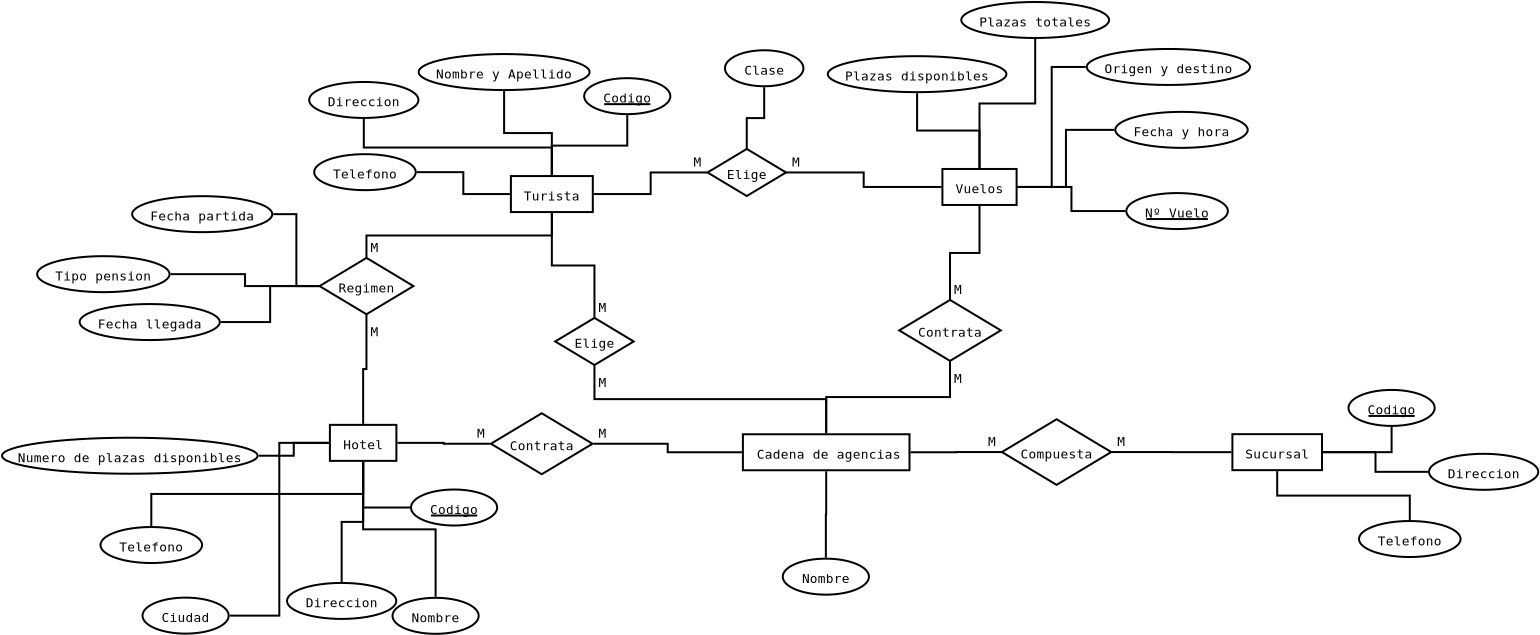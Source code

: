 <?xml version="1.0" encoding="UTF-8"?>
<dia:diagram xmlns:dia="http://www.lysator.liu.se/~alla/dia/">
  <dia:layer name="Fondo" visible="true" active="true">
    <dia:object type="ER - Entity" version="0" id="O0">
      <dia:attribute name="obj_pos">
        <dia:point val="7.75,26.15"/>
      </dia:attribute>
      <dia:attribute name="obj_bb">
        <dia:rectangle val="7.7,26.1;16.13,28"/>
      </dia:attribute>
      <dia:attribute name="elem_corner">
        <dia:point val="7.75,26.15"/>
      </dia:attribute>
      <dia:attribute name="elem_width">
        <dia:real val="8.33"/>
      </dia:attribute>
      <dia:attribute name="elem_height">
        <dia:real val="1.8"/>
      </dia:attribute>
      <dia:attribute name="border_width">
        <dia:real val="0.1"/>
      </dia:attribute>
      <dia:attribute name="border_color">
        <dia:color val="#000000"/>
      </dia:attribute>
      <dia:attribute name="inner_color">
        <dia:color val="#ffffff"/>
      </dia:attribute>
      <dia:attribute name="name">
        <dia:string>#Cadena de agencias#</dia:string>
      </dia:attribute>
      <dia:attribute name="weak">
        <dia:boolean val="false"/>
      </dia:attribute>
      <dia:attribute name="associative">
        <dia:boolean val="false"/>
      </dia:attribute>
      <dia:attribute name="font">
        <dia:font family="monospace" style="0" name="Courier"/>
      </dia:attribute>
      <dia:attribute name="font_height">
        <dia:real val="0.8"/>
      </dia:attribute>
    </dia:object>
    <dia:object type="ER - Entity" version="0" id="O1">
      <dia:attribute name="obj_pos">
        <dia:point val="-3.85,13.24"/>
      </dia:attribute>
      <dia:attribute name="obj_bb">
        <dia:rectangle val="-3.9,13.19;0.295,15.09"/>
      </dia:attribute>
      <dia:attribute name="elem_corner">
        <dia:point val="-3.85,13.24"/>
      </dia:attribute>
      <dia:attribute name="elem_width">
        <dia:real val="4.095"/>
      </dia:attribute>
      <dia:attribute name="elem_height">
        <dia:real val="1.8"/>
      </dia:attribute>
      <dia:attribute name="border_width">
        <dia:real val="0.1"/>
      </dia:attribute>
      <dia:attribute name="border_color">
        <dia:color val="#000000"/>
      </dia:attribute>
      <dia:attribute name="inner_color">
        <dia:color val="#ffffff"/>
      </dia:attribute>
      <dia:attribute name="name">
        <dia:string>#Turista#</dia:string>
      </dia:attribute>
      <dia:attribute name="weak">
        <dia:boolean val="false"/>
      </dia:attribute>
      <dia:attribute name="associative">
        <dia:boolean val="false"/>
      </dia:attribute>
      <dia:attribute name="font">
        <dia:font family="monospace" style="0" name="Courier"/>
      </dia:attribute>
      <dia:attribute name="font_height">
        <dia:real val="0.8"/>
      </dia:attribute>
    </dia:object>
    <dia:object type="ER - Entity" version="0" id="O2">
      <dia:attribute name="obj_pos">
        <dia:point val="17.725,12.885"/>
      </dia:attribute>
      <dia:attribute name="obj_bb">
        <dia:rectangle val="17.675,12.835;21.485,14.735"/>
      </dia:attribute>
      <dia:attribute name="elem_corner">
        <dia:point val="17.725,12.885"/>
      </dia:attribute>
      <dia:attribute name="elem_width">
        <dia:real val="3.71"/>
      </dia:attribute>
      <dia:attribute name="elem_height">
        <dia:real val="1.8"/>
      </dia:attribute>
      <dia:attribute name="border_width">
        <dia:real val="0.1"/>
      </dia:attribute>
      <dia:attribute name="border_color">
        <dia:color val="#000000"/>
      </dia:attribute>
      <dia:attribute name="inner_color">
        <dia:color val="#ffffff"/>
      </dia:attribute>
      <dia:attribute name="name">
        <dia:string>#Vuelos#</dia:string>
      </dia:attribute>
      <dia:attribute name="weak">
        <dia:boolean val="false"/>
      </dia:attribute>
      <dia:attribute name="associative">
        <dia:boolean val="false"/>
      </dia:attribute>
      <dia:attribute name="font">
        <dia:font family="monospace" style="0" name="Courier"/>
      </dia:attribute>
      <dia:attribute name="font_height">
        <dia:real val="0.8"/>
      </dia:attribute>
    </dia:object>
    <dia:object type="ER - Entity" version="0" id="O3">
      <dia:attribute name="obj_pos">
        <dia:point val="-12.9,25.68"/>
      </dia:attribute>
      <dia:attribute name="obj_bb">
        <dia:rectangle val="-12.95,25.63;-9.525,27.53"/>
      </dia:attribute>
      <dia:attribute name="elem_corner">
        <dia:point val="-12.9,25.68"/>
      </dia:attribute>
      <dia:attribute name="elem_width">
        <dia:real val="3.325"/>
      </dia:attribute>
      <dia:attribute name="elem_height">
        <dia:real val="1.8"/>
      </dia:attribute>
      <dia:attribute name="border_width">
        <dia:real val="0.1"/>
      </dia:attribute>
      <dia:attribute name="border_color">
        <dia:color val="#000000"/>
      </dia:attribute>
      <dia:attribute name="inner_color">
        <dia:color val="#ffffff"/>
      </dia:attribute>
      <dia:attribute name="name">
        <dia:string>#Hotel#</dia:string>
      </dia:attribute>
      <dia:attribute name="weak">
        <dia:boolean val="false"/>
      </dia:attribute>
      <dia:attribute name="associative">
        <dia:boolean val="false"/>
      </dia:attribute>
      <dia:attribute name="font">
        <dia:font family="monospace" style="0" name="Courier"/>
      </dia:attribute>
      <dia:attribute name="font_height">
        <dia:real val="0.8"/>
      </dia:attribute>
    </dia:object>
    <dia:object type="ER - Entity" version="0" id="O4">
      <dia:attribute name="obj_pos">
        <dia:point val="32.225,26.145"/>
      </dia:attribute>
      <dia:attribute name="obj_bb">
        <dia:rectangle val="32.175,26.095;36.755,27.995"/>
      </dia:attribute>
      <dia:attribute name="elem_corner">
        <dia:point val="32.225,26.145"/>
      </dia:attribute>
      <dia:attribute name="elem_width">
        <dia:real val="4.48"/>
      </dia:attribute>
      <dia:attribute name="elem_height">
        <dia:real val="1.8"/>
      </dia:attribute>
      <dia:attribute name="border_width">
        <dia:real val="0.1"/>
      </dia:attribute>
      <dia:attribute name="border_color">
        <dia:color val="#000000"/>
      </dia:attribute>
      <dia:attribute name="inner_color">
        <dia:color val="#ffffff"/>
      </dia:attribute>
      <dia:attribute name="name">
        <dia:string>#Sucursal#</dia:string>
      </dia:attribute>
      <dia:attribute name="weak">
        <dia:boolean val="false"/>
      </dia:attribute>
      <dia:attribute name="associative">
        <dia:boolean val="false"/>
      </dia:attribute>
      <dia:attribute name="font">
        <dia:font family="monospace" style="0" name="Courier"/>
      </dia:attribute>
      <dia:attribute name="font_height">
        <dia:real val="0.8"/>
      </dia:attribute>
    </dia:object>
    <dia:object type="ER - Relationship" version="0" id="O5">
      <dia:attribute name="obj_pos">
        <dia:point val="20.7,25.4"/>
      </dia:attribute>
      <dia:attribute name="obj_bb">
        <dia:rectangle val="19.965,25.35;27.285,28.729"/>
      </dia:attribute>
      <dia:attribute name="elem_corner">
        <dia:point val="20.7,25.4"/>
      </dia:attribute>
      <dia:attribute name="elem_width">
        <dia:real val="5.465"/>
      </dia:attribute>
      <dia:attribute name="elem_height">
        <dia:real val="3.279"/>
      </dia:attribute>
      <dia:attribute name="border_width">
        <dia:real val="0.1"/>
      </dia:attribute>
      <dia:attribute name="border_color">
        <dia:color val="#000000"/>
      </dia:attribute>
      <dia:attribute name="inner_color">
        <dia:color val="#ffffff"/>
      </dia:attribute>
      <dia:attribute name="name">
        <dia:string>#Compuesta#</dia:string>
      </dia:attribute>
      <dia:attribute name="left_card">
        <dia:string>#M#</dia:string>
      </dia:attribute>
      <dia:attribute name="right_card">
        <dia:string>#M #</dia:string>
      </dia:attribute>
      <dia:attribute name="identifying">
        <dia:boolean val="false"/>
      </dia:attribute>
      <dia:attribute name="rotated">
        <dia:boolean val="false"/>
      </dia:attribute>
      <dia:attribute name="font">
        <dia:font family="monospace" style="0" name="Courier"/>
      </dia:attribute>
      <dia:attribute name="font_height">
        <dia:real val="0.8"/>
      </dia:attribute>
    </dia:object>
    <dia:object type="ER - Participation" version="1" id="O6">
      <dia:attribute name="obj_pos">
        <dia:point val="32.175,27.045"/>
      </dia:attribute>
      <dia:attribute name="obj_bb">
        <dia:rectangle val="26.115,26.989;32.225,27.095"/>
      </dia:attribute>
      <dia:attribute name="orth_points">
        <dia:point val="32.175,27.045"/>
        <dia:point val="29.17,27.045"/>
        <dia:point val="29.17,27.04"/>
        <dia:point val="26.165,27.04"/>
      </dia:attribute>
      <dia:attribute name="orth_orient">
        <dia:enum val="0"/>
        <dia:enum val="1"/>
        <dia:enum val="0"/>
      </dia:attribute>
      <dia:attribute name="autorouting">
        <dia:boolean val="true"/>
      </dia:attribute>
      <dia:attribute name="total">
        <dia:boolean val="false"/>
      </dia:attribute>
      <dia:connections>
        <dia:connection handle="0" to="O4" connection="8"/>
        <dia:connection handle="1" to="O5" connection="4"/>
      </dia:connections>
    </dia:object>
    <dia:object type="ER - Participation" version="1" id="O7">
      <dia:attribute name="obj_pos">
        <dia:point val="16.13,27.05"/>
      </dia:attribute>
      <dia:attribute name="obj_bb">
        <dia:rectangle val="16.08,26.989;20.75,27.1"/>
      </dia:attribute>
      <dia:attribute name="orth_points">
        <dia:point val="16.13,27.05"/>
        <dia:point val="18.415,27.05"/>
        <dia:point val="18.415,27.04"/>
        <dia:point val="20.7,27.04"/>
      </dia:attribute>
      <dia:attribute name="orth_orient">
        <dia:enum val="0"/>
        <dia:enum val="1"/>
        <dia:enum val="0"/>
      </dia:attribute>
      <dia:attribute name="autorouting">
        <dia:boolean val="true"/>
      </dia:attribute>
      <dia:attribute name="total">
        <dia:boolean val="false"/>
      </dia:attribute>
      <dia:connections>
        <dia:connection handle="0" to="O0" connection="8"/>
        <dia:connection handle="1" to="O5" connection="0"/>
      </dia:connections>
    </dia:object>
    <dia:object type="ER - Relationship" version="0" id="O8">
      <dia:attribute name="obj_pos">
        <dia:point val="-4.85,25.1"/>
      </dia:attribute>
      <dia:attribute name="obj_bb">
        <dia:rectangle val="-5.585,25.05;1.35,28.198"/>
      </dia:attribute>
      <dia:attribute name="elem_corner">
        <dia:point val="-4.85,25.1"/>
      </dia:attribute>
      <dia:attribute name="elem_width">
        <dia:real val="5.08"/>
      </dia:attribute>
      <dia:attribute name="elem_height">
        <dia:real val="3.048"/>
      </dia:attribute>
      <dia:attribute name="border_width">
        <dia:real val="0.1"/>
      </dia:attribute>
      <dia:attribute name="border_color">
        <dia:color val="#000000"/>
      </dia:attribute>
      <dia:attribute name="inner_color">
        <dia:color val="#ffffff"/>
      </dia:attribute>
      <dia:attribute name="name">
        <dia:string>#Contrata#</dia:string>
      </dia:attribute>
      <dia:attribute name="left_card">
        <dia:string>#M#</dia:string>
      </dia:attribute>
      <dia:attribute name="right_card">
        <dia:string>#M #</dia:string>
      </dia:attribute>
      <dia:attribute name="identifying">
        <dia:boolean val="false"/>
      </dia:attribute>
      <dia:attribute name="rotated">
        <dia:boolean val="false"/>
      </dia:attribute>
      <dia:attribute name="font">
        <dia:font family="monospace" style="0" name="Courier"/>
      </dia:attribute>
      <dia:attribute name="font_height">
        <dia:real val="0.8"/>
      </dia:attribute>
    </dia:object>
    <dia:object type="ER - Participation" version="1" id="O9">
      <dia:attribute name="obj_pos">
        <dia:point val="-9.525,26.58"/>
      </dia:attribute>
      <dia:attribute name="obj_bb">
        <dia:rectangle val="-9.575,26.53;-4.847,26.674"/>
      </dia:attribute>
      <dia:attribute name="orth_points">
        <dia:point val="-9.525,26.58"/>
        <dia:point val="-7.211,26.58"/>
        <dia:point val="-7.211,26.624"/>
        <dia:point val="-4.897,26.624"/>
      </dia:attribute>
      <dia:attribute name="orth_orient">
        <dia:enum val="0"/>
        <dia:enum val="1"/>
        <dia:enum val="0"/>
      </dia:attribute>
      <dia:attribute name="autorouting">
        <dia:boolean val="true"/>
      </dia:attribute>
      <dia:attribute name="total">
        <dia:boolean val="false"/>
      </dia:attribute>
      <dia:connections>
        <dia:connection handle="0" to="O3" connection="8"/>
        <dia:connection handle="1" to="O8" connection="8"/>
      </dia:connections>
    </dia:object>
    <dia:object type="ER - Participation" version="1" id="O10">
      <dia:attribute name="obj_pos">
        <dia:point val="7.7,27.05"/>
      </dia:attribute>
      <dia:attribute name="obj_bb">
        <dia:rectangle val="0.23,26.574;7.75,27.1"/>
      </dia:attribute>
      <dia:attribute name="orth_points">
        <dia:point val="7.7,27.05"/>
        <dia:point val="3.99,27.05"/>
        <dia:point val="3.99,26.624"/>
        <dia:point val="0.28,26.624"/>
      </dia:attribute>
      <dia:attribute name="orth_orient">
        <dia:enum val="0"/>
        <dia:enum val="1"/>
        <dia:enum val="0"/>
      </dia:attribute>
      <dia:attribute name="autorouting">
        <dia:boolean val="true"/>
      </dia:attribute>
      <dia:attribute name="total">
        <dia:boolean val="false"/>
      </dia:attribute>
      <dia:connections>
        <dia:connection handle="0" to="O0" connection="8"/>
        <dia:connection handle="1" to="O8" connection="8"/>
      </dia:connections>
    </dia:object>
    <dia:object type="ER - Relationship" version="0" id="O11">
      <dia:attribute name="obj_pos">
        <dia:point val="15.565,19.433"/>
      </dia:attribute>
      <dia:attribute name="obj_bb">
        <dia:rectangle val="15.515,18.282;20.695,23.631"/>
      </dia:attribute>
      <dia:attribute name="elem_corner">
        <dia:point val="15.565,19.433"/>
      </dia:attribute>
      <dia:attribute name="elem_width">
        <dia:real val="5.08"/>
      </dia:attribute>
      <dia:attribute name="elem_height">
        <dia:real val="3.048"/>
      </dia:attribute>
      <dia:attribute name="border_width">
        <dia:real val="0.1"/>
      </dia:attribute>
      <dia:attribute name="border_color">
        <dia:color val="#000000"/>
      </dia:attribute>
      <dia:attribute name="inner_color">
        <dia:color val="#ffffff"/>
      </dia:attribute>
      <dia:attribute name="name">
        <dia:string>#Contrata#</dia:string>
      </dia:attribute>
      <dia:attribute name="left_card">
        <dia:string>#M#</dia:string>
      </dia:attribute>
      <dia:attribute name="right_card">
        <dia:string>#M #</dia:string>
      </dia:attribute>
      <dia:attribute name="identifying">
        <dia:boolean val="false"/>
      </dia:attribute>
      <dia:attribute name="rotated">
        <dia:boolean val="true"/>
      </dia:attribute>
      <dia:attribute name="font">
        <dia:font family="monospace" style="0" name="Courier"/>
      </dia:attribute>
      <dia:attribute name="font_height">
        <dia:real val="0.8"/>
      </dia:attribute>
    </dia:object>
    <dia:object type="ER - Participation" version="1" id="O12">
      <dia:attribute name="obj_pos">
        <dia:point val="18.105,22.48"/>
      </dia:attribute>
      <dia:attribute name="obj_bb">
        <dia:rectangle val="16.08,22.43;18.155,27.1"/>
      </dia:attribute>
      <dia:attribute name="orth_points">
        <dia:point val="18.105,22.48"/>
        <dia:point val="17.118,22.48"/>
        <dia:point val="17.118,27.05"/>
        <dia:point val="16.13,27.05"/>
      </dia:attribute>
      <dia:attribute name="orth_orient">
        <dia:enum val="0"/>
        <dia:enum val="1"/>
        <dia:enum val="0"/>
      </dia:attribute>
      <dia:attribute name="autorouting">
        <dia:boolean val="true"/>
      </dia:attribute>
      <dia:attribute name="total">
        <dia:boolean val="false"/>
      </dia:attribute>
      <dia:connections>
        <dia:connection handle="0" to="O11" connection="6"/>
        <dia:connection handle="1" to="O0" connection="8"/>
      </dia:connections>
    </dia:object>
    <dia:object type="ER - Participation" version="1" id="O13">
      <dia:attribute name="obj_pos">
        <dia:point val="19.58,14.736"/>
      </dia:attribute>
      <dia:attribute name="obj_bb">
        <dia:rectangle val="18.055,14.685;19.63,19.483"/>
      </dia:attribute>
      <dia:attribute name="orth_points">
        <dia:point val="19.58,14.736"/>
        <dia:point val="19.58,17.084"/>
        <dia:point val="18.105,17.084"/>
        <dia:point val="18.105,19.433"/>
      </dia:attribute>
      <dia:attribute name="orth_orient">
        <dia:enum val="1"/>
        <dia:enum val="0"/>
        <dia:enum val="1"/>
      </dia:attribute>
      <dia:attribute name="autorouting">
        <dia:boolean val="true"/>
      </dia:attribute>
      <dia:attribute name="total">
        <dia:boolean val="false"/>
      </dia:attribute>
      <dia:connections>
        <dia:connection handle="0" to="O2" connection="8"/>
        <dia:connection handle="1" to="O11" connection="2"/>
      </dia:connections>
    </dia:object>
    <dia:object type="ER - Participation" version="1" id="O14">
      <dia:attribute name="obj_pos">
        <dia:point val="-1.802,15.091"/>
      </dia:attribute>
      <dia:attribute name="obj_bb">
        <dia:rectangle val="-1.853,15.04;0.378,20.383"/>
      </dia:attribute>
      <dia:attribute name="orth_points">
        <dia:point val="-1.802,15.091"/>
        <dia:point val="-1.802,17.712"/>
        <dia:point val="0.328,17.712"/>
        <dia:point val="0.328,20.332"/>
      </dia:attribute>
      <dia:attribute name="orth_orient">
        <dia:enum val="1"/>
        <dia:enum val="0"/>
        <dia:enum val="1"/>
      </dia:attribute>
      <dia:attribute name="autorouting">
        <dia:boolean val="true"/>
      </dia:attribute>
      <dia:attribute name="total">
        <dia:boolean val="false"/>
      </dia:attribute>
      <dia:connections>
        <dia:connection handle="0" to="O1" connection="8"/>
        <dia:connection handle="1" to="O18" connection="2"/>
      </dia:connections>
    </dia:object>
    <dia:object type="ER - Relationship" version="0" id="O15">
      <dia:attribute name="obj_pos">
        <dia:point val="5.98,11.883"/>
      </dia:attribute>
      <dia:attribute name="obj_bb">
        <dia:rectangle val="5.245,11.832;11.025,14.287"/>
      </dia:attribute>
      <dia:attribute name="elem_corner">
        <dia:point val="5.98,11.883"/>
      </dia:attribute>
      <dia:attribute name="elem_width">
        <dia:real val="3.925"/>
      </dia:attribute>
      <dia:attribute name="elem_height">
        <dia:real val="2.355"/>
      </dia:attribute>
      <dia:attribute name="border_width">
        <dia:real val="0.1"/>
      </dia:attribute>
      <dia:attribute name="border_color">
        <dia:color val="#000000"/>
      </dia:attribute>
      <dia:attribute name="inner_color">
        <dia:color val="#ffffff"/>
      </dia:attribute>
      <dia:attribute name="name">
        <dia:string>#Elige#</dia:string>
      </dia:attribute>
      <dia:attribute name="left_card">
        <dia:string>#M#</dia:string>
      </dia:attribute>
      <dia:attribute name="right_card">
        <dia:string>#M #</dia:string>
      </dia:attribute>
      <dia:attribute name="identifying">
        <dia:boolean val="false"/>
      </dia:attribute>
      <dia:attribute name="rotated">
        <dia:boolean val="false"/>
      </dia:attribute>
      <dia:attribute name="font">
        <dia:font family="monospace" style="0" name="Courier"/>
      </dia:attribute>
      <dia:attribute name="font_height">
        <dia:real val="0.8"/>
      </dia:attribute>
    </dia:object>
    <dia:object type="ER - Participation" version="1" id="O16">
      <dia:attribute name="obj_pos">
        <dia:point val="17.674,13.785"/>
      </dia:attribute>
      <dia:attribute name="obj_bb">
        <dia:rectangle val="9.855,13.01;17.724,13.835"/>
      </dia:attribute>
      <dia:attribute name="orth_points">
        <dia:point val="17.674,13.785"/>
        <dia:point val="13.79,13.785"/>
        <dia:point val="13.79,13.06"/>
        <dia:point val="9.905,13.06"/>
      </dia:attribute>
      <dia:attribute name="orth_orient">
        <dia:enum val="0"/>
        <dia:enum val="1"/>
        <dia:enum val="0"/>
      </dia:attribute>
      <dia:attribute name="autorouting">
        <dia:boolean val="true"/>
      </dia:attribute>
      <dia:attribute name="total">
        <dia:boolean val="false"/>
      </dia:attribute>
      <dia:connections>
        <dia:connection handle="0" to="O2" connection="8"/>
        <dia:connection handle="1" to="O15" connection="4"/>
      </dia:connections>
    </dia:object>
    <dia:object type="ER - Participation" version="1" id="O17">
      <dia:attribute name="obj_pos">
        <dia:point val="0.295,14.14"/>
      </dia:attribute>
      <dia:attribute name="obj_bb">
        <dia:rectangle val="0.245,13.01;6.03,14.19"/>
      </dia:attribute>
      <dia:attribute name="orth_points">
        <dia:point val="0.295,14.14"/>
        <dia:point val="3.138,14.14"/>
        <dia:point val="3.138,13.06"/>
        <dia:point val="5.98,13.06"/>
      </dia:attribute>
      <dia:attribute name="orth_orient">
        <dia:enum val="0"/>
        <dia:enum val="1"/>
        <dia:enum val="0"/>
      </dia:attribute>
      <dia:attribute name="autorouting">
        <dia:boolean val="true"/>
      </dia:attribute>
      <dia:attribute name="total">
        <dia:boolean val="false"/>
      </dia:attribute>
      <dia:connections>
        <dia:connection handle="0" to="O1" connection="8"/>
        <dia:connection handle="1" to="O15" connection="0"/>
      </dia:connections>
    </dia:object>
    <dia:object type="ER - Relationship" version="0" id="O18">
      <dia:attribute name="obj_pos">
        <dia:point val="-1.635,20.332"/>
      </dia:attribute>
      <dia:attribute name="obj_bb">
        <dia:rectangle val="-1.685,19.183;2.34,23.837"/>
      </dia:attribute>
      <dia:attribute name="elem_corner">
        <dia:point val="-1.635,20.332"/>
      </dia:attribute>
      <dia:attribute name="elem_width">
        <dia:real val="3.925"/>
      </dia:attribute>
      <dia:attribute name="elem_height">
        <dia:real val="2.355"/>
      </dia:attribute>
      <dia:attribute name="border_width">
        <dia:real val="0.1"/>
      </dia:attribute>
      <dia:attribute name="border_color">
        <dia:color val="#000000"/>
      </dia:attribute>
      <dia:attribute name="inner_color">
        <dia:color val="#ffffff"/>
      </dia:attribute>
      <dia:attribute name="name">
        <dia:string>#Elige#</dia:string>
      </dia:attribute>
      <dia:attribute name="left_card">
        <dia:string>#M#</dia:string>
      </dia:attribute>
      <dia:attribute name="right_card">
        <dia:string>#M #</dia:string>
      </dia:attribute>
      <dia:attribute name="identifying">
        <dia:boolean val="false"/>
      </dia:attribute>
      <dia:attribute name="rotated">
        <dia:boolean val="true"/>
      </dia:attribute>
      <dia:attribute name="font">
        <dia:font family="monospace" style="0" name="Courier"/>
      </dia:attribute>
      <dia:attribute name="font_height">
        <dia:real val="0.8"/>
      </dia:attribute>
    </dia:object>
    <dia:object type="ER - Participation" version="1" id="O19">
      <dia:attribute name="obj_pos">
        <dia:point val="11.915,26.099"/>
      </dia:attribute>
      <dia:attribute name="obj_bb">
        <dia:rectangle val="0.278,22.637;11.965,26.149"/>
      </dia:attribute>
      <dia:attribute name="orth_points">
        <dia:point val="11.915,26.099"/>
        <dia:point val="11.915,24.393"/>
        <dia:point val="0.328,24.393"/>
        <dia:point val="0.328,22.688"/>
      </dia:attribute>
      <dia:attribute name="orth_orient">
        <dia:enum val="1"/>
        <dia:enum val="0"/>
        <dia:enum val="1"/>
      </dia:attribute>
      <dia:attribute name="autorouting">
        <dia:boolean val="true"/>
      </dia:attribute>
      <dia:attribute name="total">
        <dia:boolean val="false"/>
      </dia:attribute>
      <dia:connections>
        <dia:connection handle="0" to="O0" connection="8"/>
        <dia:connection handle="1" to="O18" connection="6"/>
      </dia:connections>
    </dia:object>
    <dia:object type="ER - Relationship" version="0" id="O20">
      <dia:attribute name="obj_pos">
        <dia:point val="-13.42,17.332"/>
      </dia:attribute>
      <dia:attribute name="obj_bb">
        <dia:rectangle val="-13.47,16.183;-8.675,21.299"/>
      </dia:attribute>
      <dia:attribute name="elem_corner">
        <dia:point val="-13.42,17.332"/>
      </dia:attribute>
      <dia:attribute name="elem_width">
        <dia:real val="4.695"/>
      </dia:attribute>
      <dia:attribute name="elem_height">
        <dia:real val="2.817"/>
      </dia:attribute>
      <dia:attribute name="border_width">
        <dia:real val="0.1"/>
      </dia:attribute>
      <dia:attribute name="border_color">
        <dia:color val="#000000"/>
      </dia:attribute>
      <dia:attribute name="inner_color">
        <dia:color val="#ffffff"/>
      </dia:attribute>
      <dia:attribute name="name">
        <dia:string>#Regimen#</dia:string>
      </dia:attribute>
      <dia:attribute name="left_card">
        <dia:string>#M#</dia:string>
      </dia:attribute>
      <dia:attribute name="right_card">
        <dia:string>#M #</dia:string>
      </dia:attribute>
      <dia:attribute name="identifying">
        <dia:boolean val="false"/>
      </dia:attribute>
      <dia:attribute name="rotated">
        <dia:boolean val="true"/>
      </dia:attribute>
      <dia:attribute name="font">
        <dia:font family="monospace" style="0" name="Courier"/>
      </dia:attribute>
      <dia:attribute name="font_height">
        <dia:real val="0.8"/>
      </dia:attribute>
    </dia:object>
    <dia:object type="ER - Participation" version="1" id="O21">
      <dia:attribute name="obj_pos">
        <dia:point val="-1.802,15.091"/>
      </dia:attribute>
      <dia:attribute name="obj_bb">
        <dia:rectangle val="-11.122,15.04;-1.752,17.383"/>
      </dia:attribute>
      <dia:attribute name="orth_points">
        <dia:point val="-1.802,15.091"/>
        <dia:point val="-1.802,16.212"/>
        <dia:point val="-11.072,16.212"/>
        <dia:point val="-11.072,17.332"/>
      </dia:attribute>
      <dia:attribute name="orth_orient">
        <dia:enum val="1"/>
        <dia:enum val="0"/>
        <dia:enum val="1"/>
      </dia:attribute>
      <dia:attribute name="autorouting">
        <dia:boolean val="true"/>
      </dia:attribute>
      <dia:attribute name="total">
        <dia:boolean val="false"/>
      </dia:attribute>
      <dia:connections>
        <dia:connection handle="0" to="O1" connection="8"/>
        <dia:connection handle="1" to="O20" connection="2"/>
      </dia:connections>
    </dia:object>
    <dia:object type="ER - Participation" version="1" id="O22">
      <dia:attribute name="obj_pos">
        <dia:point val="-11.072,20.149"/>
      </dia:attribute>
      <dia:attribute name="obj_bb">
        <dia:rectangle val="-11.287,20.099;-11.022,25.68"/>
      </dia:attribute>
      <dia:attribute name="orth_points">
        <dia:point val="-11.072,20.149"/>
        <dia:point val="-11.072,22.89"/>
        <dia:point val="-11.238,22.89"/>
        <dia:point val="-11.238,25.63"/>
      </dia:attribute>
      <dia:attribute name="orth_orient">
        <dia:enum val="1"/>
        <dia:enum val="0"/>
        <dia:enum val="1"/>
      </dia:attribute>
      <dia:attribute name="autorouting">
        <dia:boolean val="true"/>
      </dia:attribute>
      <dia:attribute name="total">
        <dia:boolean val="false"/>
      </dia:attribute>
      <dia:connections>
        <dia:connection handle="0" to="O20" connection="6"/>
        <dia:connection handle="1" to="O3" connection="8"/>
      </dia:connections>
    </dia:object>
    <dia:object type="ER - Attribute" version="0" id="O23">
      <dia:attribute name="obj_pos">
        <dia:point val="38.555,30.488"/>
      </dia:attribute>
      <dia:attribute name="obj_bb">
        <dia:rectangle val="38.505,30.438;43.685,32.337"/>
      </dia:attribute>
      <dia:attribute name="elem_corner">
        <dia:point val="38.555,30.488"/>
      </dia:attribute>
      <dia:attribute name="elem_width">
        <dia:real val="5.08"/>
      </dia:attribute>
      <dia:attribute name="elem_height">
        <dia:real val="1.8"/>
      </dia:attribute>
      <dia:attribute name="border_width">
        <dia:real val="0.1"/>
      </dia:attribute>
      <dia:attribute name="border_color">
        <dia:color val="#000000"/>
      </dia:attribute>
      <dia:attribute name="inner_color">
        <dia:color val="#ffffff"/>
      </dia:attribute>
      <dia:attribute name="name">
        <dia:string>#Telefono#</dia:string>
      </dia:attribute>
      <dia:attribute name="key">
        <dia:boolean val="false"/>
      </dia:attribute>
      <dia:attribute name="weak_key">
        <dia:boolean val="false"/>
      </dia:attribute>
      <dia:attribute name="derived">
        <dia:boolean val="false"/>
      </dia:attribute>
      <dia:attribute name="multivalued">
        <dia:boolean val="false"/>
      </dia:attribute>
      <dia:attribute name="font">
        <dia:font family="monospace" style="0" name="Courier"/>
      </dia:attribute>
      <dia:attribute name="font_height">
        <dia:real val="0.8"/>
      </dia:attribute>
    </dia:object>
    <dia:object type="ER - Attribute" version="0" id="O24">
      <dia:attribute name="obj_pos">
        <dia:point val="38.03,23.933"/>
      </dia:attribute>
      <dia:attribute name="obj_bb">
        <dia:rectangle val="37.98,23.883;42.39,25.782"/>
      </dia:attribute>
      <dia:attribute name="elem_corner">
        <dia:point val="38.03,23.933"/>
      </dia:attribute>
      <dia:attribute name="elem_width">
        <dia:real val="4.31"/>
      </dia:attribute>
      <dia:attribute name="elem_height">
        <dia:real val="1.8"/>
      </dia:attribute>
      <dia:attribute name="border_width">
        <dia:real val="0.1"/>
      </dia:attribute>
      <dia:attribute name="border_color">
        <dia:color val="#000000"/>
      </dia:attribute>
      <dia:attribute name="inner_color">
        <dia:color val="#ffffff"/>
      </dia:attribute>
      <dia:attribute name="name">
        <dia:string>#Codigo#</dia:string>
      </dia:attribute>
      <dia:attribute name="key">
        <dia:boolean val="true"/>
      </dia:attribute>
      <dia:attribute name="weak_key">
        <dia:boolean val="false"/>
      </dia:attribute>
      <dia:attribute name="derived">
        <dia:boolean val="false"/>
      </dia:attribute>
      <dia:attribute name="multivalued">
        <dia:boolean val="false"/>
      </dia:attribute>
      <dia:attribute name="font">
        <dia:font family="monospace" style="0" name="Courier"/>
      </dia:attribute>
      <dia:attribute name="font_height">
        <dia:real val="0.8"/>
      </dia:attribute>
    </dia:object>
    <dia:object type="ER - Attribute" version="0" id="O25">
      <dia:attribute name="obj_pos">
        <dia:point val="42.055,27.128"/>
      </dia:attribute>
      <dia:attribute name="obj_bb">
        <dia:rectangle val="42.005,27.078;47.57,28.977"/>
      </dia:attribute>
      <dia:attribute name="elem_corner">
        <dia:point val="42.055,27.128"/>
      </dia:attribute>
      <dia:attribute name="elem_width">
        <dia:real val="5.465"/>
      </dia:attribute>
      <dia:attribute name="elem_height">
        <dia:real val="1.8"/>
      </dia:attribute>
      <dia:attribute name="border_width">
        <dia:real val="0.1"/>
      </dia:attribute>
      <dia:attribute name="border_color">
        <dia:color val="#000000"/>
      </dia:attribute>
      <dia:attribute name="inner_color">
        <dia:color val="#ffffff"/>
      </dia:attribute>
      <dia:attribute name="name">
        <dia:string>#Direccion#</dia:string>
      </dia:attribute>
      <dia:attribute name="key">
        <dia:boolean val="false"/>
      </dia:attribute>
      <dia:attribute name="weak_key">
        <dia:boolean val="false"/>
      </dia:attribute>
      <dia:attribute name="derived">
        <dia:boolean val="false"/>
      </dia:attribute>
      <dia:attribute name="multivalued">
        <dia:boolean val="false"/>
      </dia:attribute>
      <dia:attribute name="font">
        <dia:font family="monospace" style="0" name="Courier"/>
      </dia:attribute>
      <dia:attribute name="font_height">
        <dia:real val="0.8"/>
      </dia:attribute>
    </dia:object>
    <dia:object type="ER - Participation" version="1" id="O26">
      <dia:attribute name="obj_pos">
        <dia:point val="36.755,27.045"/>
      </dia:attribute>
      <dia:attribute name="obj_bb">
        <dia:rectangle val="36.705,25.733;40.235,27.095"/>
      </dia:attribute>
      <dia:attribute name="orth_points">
        <dia:point val="36.755,27.045"/>
        <dia:point val="40.185,27.045"/>
        <dia:point val="40.185,25.783"/>
      </dia:attribute>
      <dia:attribute name="orth_orient">
        <dia:enum val="0"/>
        <dia:enum val="1"/>
      </dia:attribute>
      <dia:attribute name="autorouting">
        <dia:boolean val="true"/>
      </dia:attribute>
      <dia:attribute name="total">
        <dia:boolean val="false"/>
      </dia:attribute>
      <dia:connections>
        <dia:connection handle="0" to="O4" connection="8"/>
        <dia:connection handle="1" to="O24" connection="8"/>
      </dia:connections>
    </dia:object>
    <dia:object type="ER - Participation" version="1" id="O27">
      <dia:attribute name="obj_pos">
        <dia:point val="41.095,30.437"/>
      </dia:attribute>
      <dia:attribute name="obj_bb">
        <dia:rectangle val="34.415,27.945;41.145,30.487"/>
      </dia:attribute>
      <dia:attribute name="orth_points">
        <dia:point val="41.095,30.437"/>
        <dia:point val="41.095,29.216"/>
        <dia:point val="34.465,29.216"/>
        <dia:point val="34.465,27.995"/>
      </dia:attribute>
      <dia:attribute name="orth_orient">
        <dia:enum val="1"/>
        <dia:enum val="0"/>
        <dia:enum val="1"/>
      </dia:attribute>
      <dia:attribute name="autorouting">
        <dia:boolean val="true"/>
      </dia:attribute>
      <dia:attribute name="total">
        <dia:boolean val="false"/>
      </dia:attribute>
      <dia:connections>
        <dia:connection handle="0" to="O23" connection="8"/>
        <dia:connection handle="1" to="O4" connection="8"/>
      </dia:connections>
    </dia:object>
    <dia:object type="ER - Participation" version="1" id="O28">
      <dia:attribute name="obj_pos">
        <dia:point val="42.005,28.027"/>
      </dia:attribute>
      <dia:attribute name="obj_bb">
        <dia:rectangle val="36.705,26.995;42.055,28.078"/>
      </dia:attribute>
      <dia:attribute name="orth_points">
        <dia:point val="42.005,28.027"/>
        <dia:point val="39.38,28.027"/>
        <dia:point val="39.38,27.045"/>
        <dia:point val="36.755,27.045"/>
      </dia:attribute>
      <dia:attribute name="orth_orient">
        <dia:enum val="0"/>
        <dia:enum val="1"/>
        <dia:enum val="0"/>
      </dia:attribute>
      <dia:attribute name="autorouting">
        <dia:boolean val="true"/>
      </dia:attribute>
      <dia:attribute name="total">
        <dia:boolean val="false"/>
      </dia:attribute>
      <dia:connections>
        <dia:connection handle="0" to="O25" connection="8"/>
        <dia:connection handle="1" to="O4" connection="8"/>
      </dia:connections>
    </dia:object>
    <dia:object type="ER - Attribute" version="0" id="O29">
      <dia:attribute name="obj_pos">
        <dia:point val="-24.37,30.788"/>
      </dia:attribute>
      <dia:attribute name="obj_bb">
        <dia:rectangle val="-24.42,30.738;-19.24,32.638"/>
      </dia:attribute>
      <dia:attribute name="elem_corner">
        <dia:point val="-24.37,30.788"/>
      </dia:attribute>
      <dia:attribute name="elem_width">
        <dia:real val="5.08"/>
      </dia:attribute>
      <dia:attribute name="elem_height">
        <dia:real val="1.8"/>
      </dia:attribute>
      <dia:attribute name="border_width">
        <dia:real val="0.1"/>
      </dia:attribute>
      <dia:attribute name="border_color">
        <dia:color val="#000000"/>
      </dia:attribute>
      <dia:attribute name="inner_color">
        <dia:color val="#ffffff"/>
      </dia:attribute>
      <dia:attribute name="name">
        <dia:string>#Telefono#</dia:string>
      </dia:attribute>
      <dia:attribute name="key">
        <dia:boolean val="false"/>
      </dia:attribute>
      <dia:attribute name="weak_key">
        <dia:boolean val="false"/>
      </dia:attribute>
      <dia:attribute name="derived">
        <dia:boolean val="false"/>
      </dia:attribute>
      <dia:attribute name="multivalued">
        <dia:boolean val="false"/>
      </dia:attribute>
      <dia:attribute name="font">
        <dia:font family="monospace" style="0" name="Courier"/>
      </dia:attribute>
      <dia:attribute name="font_height">
        <dia:real val="0.8"/>
      </dia:attribute>
    </dia:object>
    <dia:object type="ER - Attribute" version="0" id="O30">
      <dia:attribute name="obj_pos">
        <dia:point val="-15.045,33.583"/>
      </dia:attribute>
      <dia:attribute name="obj_bb">
        <dia:rectangle val="-15.095,33.532;-9.53,35.432"/>
      </dia:attribute>
      <dia:attribute name="elem_corner">
        <dia:point val="-15.045,33.583"/>
      </dia:attribute>
      <dia:attribute name="elem_width">
        <dia:real val="5.465"/>
      </dia:attribute>
      <dia:attribute name="elem_height">
        <dia:real val="1.8"/>
      </dia:attribute>
      <dia:attribute name="border_width">
        <dia:real val="0.1"/>
      </dia:attribute>
      <dia:attribute name="border_color">
        <dia:color val="#000000"/>
      </dia:attribute>
      <dia:attribute name="inner_color">
        <dia:color val="#ffffff"/>
      </dia:attribute>
      <dia:attribute name="name">
        <dia:string>#Direccion#</dia:string>
      </dia:attribute>
      <dia:attribute name="key">
        <dia:boolean val="false"/>
      </dia:attribute>
      <dia:attribute name="weak_key">
        <dia:boolean val="false"/>
      </dia:attribute>
      <dia:attribute name="derived">
        <dia:boolean val="false"/>
      </dia:attribute>
      <dia:attribute name="multivalued">
        <dia:boolean val="false"/>
      </dia:attribute>
      <dia:attribute name="font">
        <dia:font family="monospace" style="0" name="Courier"/>
      </dia:attribute>
      <dia:attribute name="font_height">
        <dia:real val="0.8"/>
      </dia:attribute>
    </dia:object>
    <dia:object type="ER - Attribute" version="0" id="O31">
      <dia:attribute name="obj_pos">
        <dia:point val="-9.77,34.328"/>
      </dia:attribute>
      <dia:attribute name="obj_bb">
        <dia:rectangle val="-9.82,34.278;-5.41,36.178"/>
      </dia:attribute>
      <dia:attribute name="elem_corner">
        <dia:point val="-9.77,34.328"/>
      </dia:attribute>
      <dia:attribute name="elem_width">
        <dia:real val="4.31"/>
      </dia:attribute>
      <dia:attribute name="elem_height">
        <dia:real val="1.8"/>
      </dia:attribute>
      <dia:attribute name="border_width">
        <dia:real val="0.1"/>
      </dia:attribute>
      <dia:attribute name="border_color">
        <dia:color val="#000000"/>
      </dia:attribute>
      <dia:attribute name="inner_color">
        <dia:color val="#ffffff"/>
      </dia:attribute>
      <dia:attribute name="name">
        <dia:string>#Nombre#</dia:string>
      </dia:attribute>
      <dia:attribute name="key">
        <dia:boolean val="false"/>
      </dia:attribute>
      <dia:attribute name="weak_key">
        <dia:boolean val="false"/>
      </dia:attribute>
      <dia:attribute name="derived">
        <dia:boolean val="false"/>
      </dia:attribute>
      <dia:attribute name="multivalued">
        <dia:boolean val="false"/>
      </dia:attribute>
      <dia:attribute name="font">
        <dia:font family="monospace" style="0" name="Courier"/>
      </dia:attribute>
      <dia:attribute name="font_height">
        <dia:real val="0.8"/>
      </dia:attribute>
    </dia:object>
    <dia:object type="ER - Attribute" version="0" id="O32">
      <dia:attribute name="obj_pos">
        <dia:point val="-29.295,26.323"/>
      </dia:attribute>
      <dia:attribute name="obj_bb">
        <dia:rectangle val="-29.345,26.273;-16.465,28.172"/>
      </dia:attribute>
      <dia:attribute name="elem_corner">
        <dia:point val="-29.295,26.323"/>
      </dia:attribute>
      <dia:attribute name="elem_width">
        <dia:real val="12.78"/>
      </dia:attribute>
      <dia:attribute name="elem_height">
        <dia:real val="1.8"/>
      </dia:attribute>
      <dia:attribute name="border_width">
        <dia:real val="0.1"/>
      </dia:attribute>
      <dia:attribute name="border_color">
        <dia:color val="#000000"/>
      </dia:attribute>
      <dia:attribute name="inner_color">
        <dia:color val="#ffffff"/>
      </dia:attribute>
      <dia:attribute name="name">
        <dia:string>#Numero de plazas disponibles#</dia:string>
      </dia:attribute>
      <dia:attribute name="key">
        <dia:boolean val="false"/>
      </dia:attribute>
      <dia:attribute name="weak_key">
        <dia:boolean val="false"/>
      </dia:attribute>
      <dia:attribute name="derived">
        <dia:boolean val="false"/>
      </dia:attribute>
      <dia:attribute name="multivalued">
        <dia:boolean val="false"/>
      </dia:attribute>
      <dia:attribute name="font">
        <dia:font family="monospace" style="0" name="Courier"/>
      </dia:attribute>
      <dia:attribute name="font_height">
        <dia:real val="0.8"/>
      </dia:attribute>
    </dia:object>
    <dia:object type="ER - Attribute" version="0" id="O33">
      <dia:attribute name="obj_pos">
        <dia:point val="-22.27,34.318"/>
      </dia:attribute>
      <dia:attribute name="obj_bb">
        <dia:rectangle val="-22.32,34.267;-17.91,36.167"/>
      </dia:attribute>
      <dia:attribute name="elem_corner">
        <dia:point val="-22.27,34.318"/>
      </dia:attribute>
      <dia:attribute name="elem_width">
        <dia:real val="4.31"/>
      </dia:attribute>
      <dia:attribute name="elem_height">
        <dia:real val="1.8"/>
      </dia:attribute>
      <dia:attribute name="border_width">
        <dia:real val="0.1"/>
      </dia:attribute>
      <dia:attribute name="border_color">
        <dia:color val="#000000"/>
      </dia:attribute>
      <dia:attribute name="inner_color">
        <dia:color val="#ffffff"/>
      </dia:attribute>
      <dia:attribute name="name">
        <dia:string>#Ciudad#</dia:string>
      </dia:attribute>
      <dia:attribute name="key">
        <dia:boolean val="false"/>
      </dia:attribute>
      <dia:attribute name="weak_key">
        <dia:boolean val="false"/>
      </dia:attribute>
      <dia:attribute name="derived">
        <dia:boolean val="false"/>
      </dia:attribute>
      <dia:attribute name="multivalued">
        <dia:boolean val="false"/>
      </dia:attribute>
      <dia:attribute name="font">
        <dia:font family="monospace" style="0" name="Courier"/>
      </dia:attribute>
      <dia:attribute name="font_height">
        <dia:real val="0.8"/>
      </dia:attribute>
    </dia:object>
    <dia:object type="ER - Attribute" version="0" id="O34">
      <dia:attribute name="obj_pos">
        <dia:point val="-8.845,28.913"/>
      </dia:attribute>
      <dia:attribute name="obj_bb">
        <dia:rectangle val="-8.895,28.863;-4.485,30.762"/>
      </dia:attribute>
      <dia:attribute name="elem_corner">
        <dia:point val="-8.845,28.913"/>
      </dia:attribute>
      <dia:attribute name="elem_width">
        <dia:real val="4.31"/>
      </dia:attribute>
      <dia:attribute name="elem_height">
        <dia:real val="1.8"/>
      </dia:attribute>
      <dia:attribute name="border_width">
        <dia:real val="0.1"/>
      </dia:attribute>
      <dia:attribute name="border_color">
        <dia:color val="#000000"/>
      </dia:attribute>
      <dia:attribute name="inner_color">
        <dia:color val="#ffffff"/>
      </dia:attribute>
      <dia:attribute name="name">
        <dia:string>#Codigo#</dia:string>
      </dia:attribute>
      <dia:attribute name="key">
        <dia:boolean val="true"/>
      </dia:attribute>
      <dia:attribute name="weak_key">
        <dia:boolean val="false"/>
      </dia:attribute>
      <dia:attribute name="derived">
        <dia:boolean val="false"/>
      </dia:attribute>
      <dia:attribute name="multivalued">
        <dia:boolean val="false"/>
      </dia:attribute>
      <dia:attribute name="font">
        <dia:font family="monospace" style="0" name="Courier"/>
      </dia:attribute>
      <dia:attribute name="font_height">
        <dia:real val="0.8"/>
      </dia:attribute>
    </dia:object>
    <dia:object type="ER - Participation" version="1" id="O35">
      <dia:attribute name="obj_pos">
        <dia:point val="-16.464,27.223"/>
      </dia:attribute>
      <dia:attribute name="obj_bb">
        <dia:rectangle val="-16.514,26.53;-12.9,27.273"/>
      </dia:attribute>
      <dia:attribute name="orth_points">
        <dia:point val="-16.464,27.223"/>
        <dia:point val="-14.707,27.223"/>
        <dia:point val="-14.707,26.58"/>
        <dia:point val="-12.95,26.58"/>
      </dia:attribute>
      <dia:attribute name="orth_orient">
        <dia:enum val="0"/>
        <dia:enum val="1"/>
        <dia:enum val="0"/>
      </dia:attribute>
      <dia:attribute name="autorouting">
        <dia:boolean val="true"/>
      </dia:attribute>
      <dia:attribute name="total">
        <dia:boolean val="false"/>
      </dia:attribute>
      <dia:connections>
        <dia:connection handle="0" to="O32" connection="8"/>
        <dia:connection handle="1" to="O3" connection="8"/>
      </dia:connections>
    </dia:object>
    <dia:object type="ER - Participation" version="1" id="O36">
      <dia:attribute name="obj_pos">
        <dia:point val="-11.238,27.53"/>
      </dia:attribute>
      <dia:attribute name="obj_bb">
        <dia:rectangle val="-11.287,27.48;-7.565,34.327"/>
      </dia:attribute>
      <dia:attribute name="orth_points">
        <dia:point val="-11.238,27.53"/>
        <dia:point val="-11.238,30.904"/>
        <dia:point val="-7.615,30.904"/>
        <dia:point val="-7.615,34.277"/>
      </dia:attribute>
      <dia:attribute name="orth_orient">
        <dia:enum val="1"/>
        <dia:enum val="0"/>
        <dia:enum val="1"/>
      </dia:attribute>
      <dia:attribute name="autorouting">
        <dia:boolean val="true"/>
      </dia:attribute>
      <dia:attribute name="total">
        <dia:boolean val="false"/>
      </dia:attribute>
      <dia:connections>
        <dia:connection handle="0" to="O3" connection="8"/>
        <dia:connection handle="1" to="O31" connection="8"/>
      </dia:connections>
    </dia:object>
    <dia:object type="ER - Participation" version="1" id="O37">
      <dia:attribute name="obj_pos">
        <dia:point val="-11.238,27.53"/>
      </dia:attribute>
      <dia:attribute name="obj_bb">
        <dia:rectangle val="-11.287,27.48;-8.845,29.863"/>
      </dia:attribute>
      <dia:attribute name="orth_points">
        <dia:point val="-11.238,27.53"/>
        <dia:point val="-11.238,29.812"/>
        <dia:point val="-8.895,29.812"/>
      </dia:attribute>
      <dia:attribute name="orth_orient">
        <dia:enum val="1"/>
        <dia:enum val="0"/>
      </dia:attribute>
      <dia:attribute name="autorouting">
        <dia:boolean val="true"/>
      </dia:attribute>
      <dia:attribute name="total">
        <dia:boolean val="false"/>
      </dia:attribute>
      <dia:connections>
        <dia:connection handle="0" to="O3" connection="8"/>
        <dia:connection handle="1" to="O34" connection="8"/>
      </dia:connections>
    </dia:object>
    <dia:object type="ER - Participation" version="1" id="O38">
      <dia:attribute name="obj_pos">
        <dia:point val="-11.238,27.53"/>
      </dia:attribute>
      <dia:attribute name="obj_bb">
        <dia:rectangle val="-21.88,27.48;-11.188,30.787"/>
      </dia:attribute>
      <dia:attribute name="orth_points">
        <dia:point val="-11.238,27.53"/>
        <dia:point val="-11.238,29.134"/>
        <dia:point val="-21.83,29.134"/>
        <dia:point val="-21.83,30.737"/>
      </dia:attribute>
      <dia:attribute name="orth_orient">
        <dia:enum val="1"/>
        <dia:enum val="0"/>
        <dia:enum val="1"/>
      </dia:attribute>
      <dia:attribute name="autorouting">
        <dia:boolean val="true"/>
      </dia:attribute>
      <dia:attribute name="total">
        <dia:boolean val="false"/>
      </dia:attribute>
      <dia:connections>
        <dia:connection handle="0" to="O3" connection="8"/>
        <dia:connection handle="1" to="O29" connection="8"/>
      </dia:connections>
    </dia:object>
    <dia:object type="ER - Participation" version="1" id="O39">
      <dia:attribute name="obj_pos">
        <dia:point val="-11.238,27.53"/>
      </dia:attribute>
      <dia:attribute name="obj_bb">
        <dia:rectangle val="-12.362,27.48;-11.188,33.582"/>
      </dia:attribute>
      <dia:attribute name="orth_points">
        <dia:point val="-11.238,27.53"/>
        <dia:point val="-11.238,30.531"/>
        <dia:point val="-12.312,30.531"/>
        <dia:point val="-12.312,33.532"/>
      </dia:attribute>
      <dia:attribute name="orth_orient">
        <dia:enum val="1"/>
        <dia:enum val="0"/>
        <dia:enum val="1"/>
      </dia:attribute>
      <dia:attribute name="autorouting">
        <dia:boolean val="true"/>
      </dia:attribute>
      <dia:attribute name="total">
        <dia:boolean val="false"/>
      </dia:attribute>
      <dia:connections>
        <dia:connection handle="0" to="O3" connection="8"/>
        <dia:connection handle="1" to="O30" connection="8"/>
      </dia:connections>
    </dia:object>
    <dia:object type="ER - Participation" version="1" id="O40">
      <dia:attribute name="obj_pos">
        <dia:point val="-12.95,26.58"/>
      </dia:attribute>
      <dia:attribute name="obj_bb">
        <dia:rectangle val="-17.959,26.53;-12.9,35.267"/>
      </dia:attribute>
      <dia:attribute name="orth_points">
        <dia:point val="-12.95,26.58"/>
        <dia:point val="-15.43,26.58"/>
        <dia:point val="-15.43,35.218"/>
        <dia:point val="-17.91,35.218"/>
      </dia:attribute>
      <dia:attribute name="orth_orient">
        <dia:enum val="0"/>
        <dia:enum val="1"/>
        <dia:enum val="0"/>
      </dia:attribute>
      <dia:attribute name="autorouting">
        <dia:boolean val="true"/>
      </dia:attribute>
      <dia:attribute name="total">
        <dia:boolean val="false"/>
      </dia:attribute>
      <dia:connections>
        <dia:connection handle="0" to="O3" connection="8"/>
        <dia:connection handle="1" to="O33" connection="8"/>
      </dia:connections>
    </dia:object>
    <dia:object type="ER - Attribute" version="0" id="O41">
      <dia:attribute name="obj_pos">
        <dia:point val="9.743,32.37"/>
      </dia:attribute>
      <dia:attribute name="obj_bb">
        <dia:rectangle val="9.693,32.32;14.103,34.22"/>
      </dia:attribute>
      <dia:attribute name="elem_corner">
        <dia:point val="9.743,32.37"/>
      </dia:attribute>
      <dia:attribute name="elem_width">
        <dia:real val="4.31"/>
      </dia:attribute>
      <dia:attribute name="elem_height">
        <dia:real val="1.8"/>
      </dia:attribute>
      <dia:attribute name="border_width">
        <dia:real val="0.1"/>
      </dia:attribute>
      <dia:attribute name="border_color">
        <dia:color val="#000000"/>
      </dia:attribute>
      <dia:attribute name="inner_color">
        <dia:color val="#ffffff"/>
      </dia:attribute>
      <dia:attribute name="name">
        <dia:string>#Nombre#</dia:string>
      </dia:attribute>
      <dia:attribute name="key">
        <dia:boolean val="false"/>
      </dia:attribute>
      <dia:attribute name="weak_key">
        <dia:boolean val="false"/>
      </dia:attribute>
      <dia:attribute name="derived">
        <dia:boolean val="false"/>
      </dia:attribute>
      <dia:attribute name="multivalued">
        <dia:boolean val="false"/>
      </dia:attribute>
      <dia:attribute name="font">
        <dia:font family="monospace" style="0" name="Courier"/>
      </dia:attribute>
      <dia:attribute name="font_height">
        <dia:real val="0.8"/>
      </dia:attribute>
    </dia:object>
    <dia:object type="ER - Participation" version="1" id="O42">
      <dia:attribute name="obj_pos">
        <dia:point val="11.915,28.0"/>
      </dia:attribute>
      <dia:attribute name="obj_bb">
        <dia:rectangle val="11.848,27.951;11.965,32.37"/>
      </dia:attribute>
      <dia:attribute name="orth_points">
        <dia:point val="11.915,28.0"/>
        <dia:point val="11.915,30.16"/>
        <dia:point val="11.898,30.16"/>
        <dia:point val="11.898,32.319"/>
      </dia:attribute>
      <dia:attribute name="orth_orient">
        <dia:enum val="1"/>
        <dia:enum val="0"/>
        <dia:enum val="1"/>
      </dia:attribute>
      <dia:attribute name="autorouting">
        <dia:boolean val="true"/>
      </dia:attribute>
      <dia:attribute name="total">
        <dia:boolean val="false"/>
      </dia:attribute>
      <dia:connections>
        <dia:connection handle="0" to="O0" connection="8"/>
        <dia:connection handle="1" to="O41" connection="8"/>
      </dia:connections>
    </dia:object>
    <dia:object type="ER - Attribute" version="0" id="O43">
      <dia:attribute name="obj_pos">
        <dia:point val="18.67,4.537"/>
      </dia:attribute>
      <dia:attribute name="obj_bb">
        <dia:rectangle val="18.62,4.487;26.11,6.388"/>
      </dia:attribute>
      <dia:attribute name="elem_corner">
        <dia:point val="18.67,4.537"/>
      </dia:attribute>
      <dia:attribute name="elem_width">
        <dia:real val="7.39"/>
      </dia:attribute>
      <dia:attribute name="elem_height">
        <dia:real val="1.8"/>
      </dia:attribute>
      <dia:attribute name="border_width">
        <dia:real val="0.1"/>
      </dia:attribute>
      <dia:attribute name="border_color">
        <dia:color val="#000000"/>
      </dia:attribute>
      <dia:attribute name="inner_color">
        <dia:color val="#ffffff"/>
      </dia:attribute>
      <dia:attribute name="name">
        <dia:string>#Plazas totales#</dia:string>
      </dia:attribute>
      <dia:attribute name="key">
        <dia:boolean val="false"/>
      </dia:attribute>
      <dia:attribute name="weak_key">
        <dia:boolean val="false"/>
      </dia:attribute>
      <dia:attribute name="derived">
        <dia:boolean val="false"/>
      </dia:attribute>
      <dia:attribute name="multivalued">
        <dia:boolean val="false"/>
      </dia:attribute>
      <dia:attribute name="font">
        <dia:font family="monospace" style="0" name="Courier"/>
      </dia:attribute>
      <dia:attribute name="font_height">
        <dia:real val="0.8"/>
      </dia:attribute>
    </dia:object>
    <dia:object type="ER - Attribute" version="0" id="O44">
      <dia:attribute name="obj_pos">
        <dia:point val="11.995,7.245"/>
      </dia:attribute>
      <dia:attribute name="obj_bb">
        <dia:rectangle val="11.945,7.195;20.975,9.095"/>
      </dia:attribute>
      <dia:attribute name="elem_corner">
        <dia:point val="11.995,7.245"/>
      </dia:attribute>
      <dia:attribute name="elem_width">
        <dia:real val="8.93"/>
      </dia:attribute>
      <dia:attribute name="elem_height">
        <dia:real val="1.8"/>
      </dia:attribute>
      <dia:attribute name="border_width">
        <dia:real val="0.1"/>
      </dia:attribute>
      <dia:attribute name="border_color">
        <dia:color val="#000000"/>
      </dia:attribute>
      <dia:attribute name="inner_color">
        <dia:color val="#ffffff"/>
      </dia:attribute>
      <dia:attribute name="name">
        <dia:string>#Plazas disponibles#</dia:string>
      </dia:attribute>
      <dia:attribute name="key">
        <dia:boolean val="false"/>
      </dia:attribute>
      <dia:attribute name="weak_key">
        <dia:boolean val="false"/>
      </dia:attribute>
      <dia:attribute name="derived">
        <dia:boolean val="false"/>
      </dia:attribute>
      <dia:attribute name="multivalued">
        <dia:boolean val="false"/>
      </dia:attribute>
      <dia:attribute name="font">
        <dia:font family="monospace" style="0" name="Courier"/>
      </dia:attribute>
      <dia:attribute name="font_height">
        <dia:real val="0.8"/>
      </dia:attribute>
    </dia:object>
    <dia:object type="ER - Attribute" version="0" id="O45">
      <dia:attribute name="obj_pos">
        <dia:point val="26.92,14.09"/>
      </dia:attribute>
      <dia:attribute name="obj_bb">
        <dia:rectangle val="26.87,14.04;32.05,15.94"/>
      </dia:attribute>
      <dia:attribute name="elem_corner">
        <dia:point val="26.92,14.09"/>
      </dia:attribute>
      <dia:attribute name="elem_width">
        <dia:real val="5.08"/>
      </dia:attribute>
      <dia:attribute name="elem_height">
        <dia:real val="1.8"/>
      </dia:attribute>
      <dia:attribute name="border_width">
        <dia:real val="0.1"/>
      </dia:attribute>
      <dia:attribute name="border_color">
        <dia:color val="#000000"/>
      </dia:attribute>
      <dia:attribute name="inner_color">
        <dia:color val="#ffffff"/>
      </dia:attribute>
      <dia:attribute name="name">
        <dia:string>#Nº Vuelo#</dia:string>
      </dia:attribute>
      <dia:attribute name="key">
        <dia:boolean val="true"/>
      </dia:attribute>
      <dia:attribute name="weak_key">
        <dia:boolean val="false"/>
      </dia:attribute>
      <dia:attribute name="derived">
        <dia:boolean val="false"/>
      </dia:attribute>
      <dia:attribute name="multivalued">
        <dia:boolean val="false"/>
      </dia:attribute>
      <dia:attribute name="font">
        <dia:font family="monospace" style="0" name="Courier"/>
      </dia:attribute>
      <dia:attribute name="font_height">
        <dia:real val="0.8"/>
      </dia:attribute>
    </dia:object>
    <dia:object type="ER - Attribute" version="0" id="O46">
      <dia:attribute name="obj_pos">
        <dia:point val="24.945,6.885"/>
      </dia:attribute>
      <dia:attribute name="obj_bb">
        <dia:rectangle val="24.895,6.835;33.155,8.735"/>
      </dia:attribute>
      <dia:attribute name="elem_corner">
        <dia:point val="24.945,6.885"/>
      </dia:attribute>
      <dia:attribute name="elem_width">
        <dia:real val="8.16"/>
      </dia:attribute>
      <dia:attribute name="elem_height">
        <dia:real val="1.8"/>
      </dia:attribute>
      <dia:attribute name="border_width">
        <dia:real val="0.1"/>
      </dia:attribute>
      <dia:attribute name="border_color">
        <dia:color val="#000000"/>
      </dia:attribute>
      <dia:attribute name="inner_color">
        <dia:color val="#ffffff"/>
      </dia:attribute>
      <dia:attribute name="name">
        <dia:string>#Origen y destino#</dia:string>
      </dia:attribute>
      <dia:attribute name="key">
        <dia:boolean val="false"/>
      </dia:attribute>
      <dia:attribute name="weak_key">
        <dia:boolean val="false"/>
      </dia:attribute>
      <dia:attribute name="derived">
        <dia:boolean val="false"/>
      </dia:attribute>
      <dia:attribute name="multivalued">
        <dia:boolean val="false"/>
      </dia:attribute>
      <dia:attribute name="font">
        <dia:font family="monospace" style="0" name="Courier"/>
      </dia:attribute>
      <dia:attribute name="font_height">
        <dia:real val="0.8"/>
      </dia:attribute>
    </dia:object>
    <dia:object type="ER - Attribute" version="0" id="O47">
      <dia:attribute name="obj_pos">
        <dia:point val="26.37,10.03"/>
      </dia:attribute>
      <dia:attribute name="obj_bb">
        <dia:rectangle val="26.32,9.98;33.04,11.88"/>
      </dia:attribute>
      <dia:attribute name="elem_corner">
        <dia:point val="26.37,10.03"/>
      </dia:attribute>
      <dia:attribute name="elem_width">
        <dia:real val="6.62"/>
      </dia:attribute>
      <dia:attribute name="elem_height">
        <dia:real val="1.8"/>
      </dia:attribute>
      <dia:attribute name="border_width">
        <dia:real val="0.1"/>
      </dia:attribute>
      <dia:attribute name="border_color">
        <dia:color val="#000000"/>
      </dia:attribute>
      <dia:attribute name="inner_color">
        <dia:color val="#ffffff"/>
      </dia:attribute>
      <dia:attribute name="name">
        <dia:string>#Fecha y hora#</dia:string>
      </dia:attribute>
      <dia:attribute name="key">
        <dia:boolean val="false"/>
      </dia:attribute>
      <dia:attribute name="weak_key">
        <dia:boolean val="false"/>
      </dia:attribute>
      <dia:attribute name="derived">
        <dia:boolean val="false"/>
      </dia:attribute>
      <dia:attribute name="multivalued">
        <dia:boolean val="false"/>
      </dia:attribute>
      <dia:attribute name="font">
        <dia:font family="monospace" style="0" name="Courier"/>
      </dia:attribute>
      <dia:attribute name="font_height">
        <dia:real val="0.8"/>
      </dia:attribute>
    </dia:object>
    <dia:object type="ER - Participation" version="1" id="O48">
      <dia:attribute name="obj_pos">
        <dia:point val="16.46,9.095"/>
      </dia:attribute>
      <dia:attribute name="obj_bb">
        <dia:rectangle val="16.41,9.045;19.63,12.884"/>
      </dia:attribute>
      <dia:attribute name="orth_points">
        <dia:point val="16.46,9.095"/>
        <dia:point val="16.46,10.965"/>
        <dia:point val="19.58,10.965"/>
        <dia:point val="19.58,12.835"/>
      </dia:attribute>
      <dia:attribute name="orth_orient">
        <dia:enum val="1"/>
        <dia:enum val="0"/>
        <dia:enum val="1"/>
      </dia:attribute>
      <dia:attribute name="autorouting">
        <dia:boolean val="true"/>
      </dia:attribute>
      <dia:attribute name="total">
        <dia:boolean val="false"/>
      </dia:attribute>
      <dia:connections>
        <dia:connection handle="0" to="O44" connection="8"/>
        <dia:connection handle="1" to="O2" connection="8"/>
      </dia:connections>
    </dia:object>
    <dia:object type="ER - Participation" version="1" id="O49">
      <dia:attribute name="obj_pos">
        <dia:point val="22.365,6.388"/>
      </dia:attribute>
      <dia:attribute name="obj_bb">
        <dia:rectangle val="19.53,6.338;22.415,12.884"/>
      </dia:attribute>
      <dia:attribute name="orth_points">
        <dia:point val="22.365,6.388"/>
        <dia:point val="22.365,9.611"/>
        <dia:point val="19.58,9.611"/>
        <dia:point val="19.58,12.835"/>
      </dia:attribute>
      <dia:attribute name="orth_orient">
        <dia:enum val="1"/>
        <dia:enum val="0"/>
        <dia:enum val="1"/>
      </dia:attribute>
      <dia:attribute name="autorouting">
        <dia:boolean val="true"/>
      </dia:attribute>
      <dia:attribute name="total">
        <dia:boolean val="false"/>
      </dia:attribute>
      <dia:connections>
        <dia:connection handle="0" to="O43" connection="8"/>
        <dia:connection handle="1" to="O2" connection="8"/>
      </dia:connections>
    </dia:object>
    <dia:object type="ER - Participation" version="1" id="O50">
      <dia:attribute name="obj_pos">
        <dia:point val="24.895,7.785"/>
      </dia:attribute>
      <dia:attribute name="obj_bb">
        <dia:rectangle val="21.436,7.735;24.945,13.835"/>
      </dia:attribute>
      <dia:attribute name="orth_points">
        <dia:point val="24.895,7.785"/>
        <dia:point val="23.19,7.785"/>
        <dia:point val="23.19,13.785"/>
        <dia:point val="21.485,13.785"/>
      </dia:attribute>
      <dia:attribute name="orth_orient">
        <dia:enum val="0"/>
        <dia:enum val="1"/>
        <dia:enum val="0"/>
      </dia:attribute>
      <dia:attribute name="autorouting">
        <dia:boolean val="true"/>
      </dia:attribute>
      <dia:attribute name="total">
        <dia:boolean val="false"/>
      </dia:attribute>
      <dia:connections>
        <dia:connection handle="0" to="O46" connection="8"/>
        <dia:connection handle="1" to="O2" connection="8"/>
      </dia:connections>
    </dia:object>
    <dia:object type="ER - Participation" version="1" id="O51">
      <dia:attribute name="obj_pos">
        <dia:point val="26.32,10.93"/>
      </dia:attribute>
      <dia:attribute name="obj_bb">
        <dia:rectangle val="21.436,10.88;26.37,13.835"/>
      </dia:attribute>
      <dia:attribute name="orth_points">
        <dia:point val="26.32,10.93"/>
        <dia:point val="23.903,10.93"/>
        <dia:point val="23.903,13.785"/>
        <dia:point val="21.485,13.785"/>
      </dia:attribute>
      <dia:attribute name="orth_orient">
        <dia:enum val="0"/>
        <dia:enum val="1"/>
        <dia:enum val="0"/>
      </dia:attribute>
      <dia:attribute name="autorouting">
        <dia:boolean val="true"/>
      </dia:attribute>
      <dia:attribute name="total">
        <dia:boolean val="false"/>
      </dia:attribute>
      <dia:connections>
        <dia:connection handle="0" to="O47" connection="8"/>
        <dia:connection handle="1" to="O2" connection="8"/>
      </dia:connections>
    </dia:object>
    <dia:object type="ER - Participation" version="1" id="O52">
      <dia:attribute name="obj_pos">
        <dia:point val="26.87,14.99"/>
      </dia:attribute>
      <dia:attribute name="obj_bb">
        <dia:rectangle val="21.436,13.735;26.92,15.04"/>
      </dia:attribute>
      <dia:attribute name="orth_points">
        <dia:point val="26.87,14.99"/>
        <dia:point val="24.178,14.99"/>
        <dia:point val="24.178,13.785"/>
        <dia:point val="21.485,13.785"/>
      </dia:attribute>
      <dia:attribute name="orth_orient">
        <dia:enum val="0"/>
        <dia:enum val="1"/>
        <dia:enum val="0"/>
      </dia:attribute>
      <dia:attribute name="autorouting">
        <dia:boolean val="true"/>
      </dia:attribute>
      <dia:attribute name="total">
        <dia:boolean val="false"/>
      </dia:attribute>
      <dia:connections>
        <dia:connection handle="0" to="O45" connection="8"/>
        <dia:connection handle="1" to="O2" connection="8"/>
      </dia:connections>
    </dia:object>
    <dia:object type="ER - Attribute" version="0" id="O53">
      <dia:attribute name="obj_pos">
        <dia:point val="-0.187,8.345"/>
      </dia:attribute>
      <dia:attribute name="obj_bb">
        <dia:rectangle val="-0.237,8.295;4.173,10.195"/>
      </dia:attribute>
      <dia:attribute name="elem_corner">
        <dia:point val="-0.187,8.345"/>
      </dia:attribute>
      <dia:attribute name="elem_width">
        <dia:real val="4.31"/>
      </dia:attribute>
      <dia:attribute name="elem_height">
        <dia:real val="1.8"/>
      </dia:attribute>
      <dia:attribute name="border_width">
        <dia:real val="0.1"/>
      </dia:attribute>
      <dia:attribute name="border_color">
        <dia:color val="#000000"/>
      </dia:attribute>
      <dia:attribute name="inner_color">
        <dia:color val="#ffffff"/>
      </dia:attribute>
      <dia:attribute name="name">
        <dia:string>#Codigo#</dia:string>
      </dia:attribute>
      <dia:attribute name="key">
        <dia:boolean val="true"/>
      </dia:attribute>
      <dia:attribute name="weak_key">
        <dia:boolean val="false"/>
      </dia:attribute>
      <dia:attribute name="derived">
        <dia:boolean val="false"/>
      </dia:attribute>
      <dia:attribute name="multivalued">
        <dia:boolean val="false"/>
      </dia:attribute>
      <dia:attribute name="font">
        <dia:font family="monospace" style="0" name="Courier"/>
      </dia:attribute>
      <dia:attribute name="font_height">
        <dia:real val="0.8"/>
      </dia:attribute>
    </dia:object>
    <dia:object type="ER - Attribute" version="0" id="O54">
      <dia:attribute name="obj_pos">
        <dia:point val="-8.462,7.14"/>
      </dia:attribute>
      <dia:attribute name="obj_bb">
        <dia:rectangle val="-8.512,7.09;0.133,8.99"/>
      </dia:attribute>
      <dia:attribute name="elem_corner">
        <dia:point val="-8.462,7.14"/>
      </dia:attribute>
      <dia:attribute name="elem_width">
        <dia:real val="8.545"/>
      </dia:attribute>
      <dia:attribute name="elem_height">
        <dia:real val="1.8"/>
      </dia:attribute>
      <dia:attribute name="border_width">
        <dia:real val="0.1"/>
      </dia:attribute>
      <dia:attribute name="border_color">
        <dia:color val="#000000"/>
      </dia:attribute>
      <dia:attribute name="inner_color">
        <dia:color val="#ffffff"/>
      </dia:attribute>
      <dia:attribute name="name">
        <dia:string>#Nombre y Apellido#</dia:string>
      </dia:attribute>
      <dia:attribute name="key">
        <dia:boolean val="false"/>
      </dia:attribute>
      <dia:attribute name="weak_key">
        <dia:boolean val="false"/>
      </dia:attribute>
      <dia:attribute name="derived">
        <dia:boolean val="false"/>
      </dia:attribute>
      <dia:attribute name="multivalued">
        <dia:boolean val="false"/>
      </dia:attribute>
      <dia:attribute name="font">
        <dia:font family="monospace" style="0" name="Courier"/>
      </dia:attribute>
      <dia:attribute name="font_height">
        <dia:real val="0.8"/>
      </dia:attribute>
    </dia:object>
    <dia:object type="ER - Attribute" version="0" id="O55">
      <dia:attribute name="obj_pos">
        <dia:point val="-13.937,8.535"/>
      </dia:attribute>
      <dia:attribute name="obj_bb">
        <dia:rectangle val="-13.987,8.485;-8.422,10.385"/>
      </dia:attribute>
      <dia:attribute name="elem_corner">
        <dia:point val="-13.937,8.535"/>
      </dia:attribute>
      <dia:attribute name="elem_width">
        <dia:real val="5.465"/>
      </dia:attribute>
      <dia:attribute name="elem_height">
        <dia:real val="1.8"/>
      </dia:attribute>
      <dia:attribute name="border_width">
        <dia:real val="0.1"/>
      </dia:attribute>
      <dia:attribute name="border_color">
        <dia:color val="#000000"/>
      </dia:attribute>
      <dia:attribute name="inner_color">
        <dia:color val="#ffffff"/>
      </dia:attribute>
      <dia:attribute name="name">
        <dia:string>#Direccion#</dia:string>
      </dia:attribute>
      <dia:attribute name="key">
        <dia:boolean val="false"/>
      </dia:attribute>
      <dia:attribute name="weak_key">
        <dia:boolean val="false"/>
      </dia:attribute>
      <dia:attribute name="derived">
        <dia:boolean val="false"/>
      </dia:attribute>
      <dia:attribute name="multivalued">
        <dia:boolean val="false"/>
      </dia:attribute>
      <dia:attribute name="font">
        <dia:font family="monospace" style="0" name="Courier"/>
      </dia:attribute>
      <dia:attribute name="font_height">
        <dia:real val="0.8"/>
      </dia:attribute>
    </dia:object>
    <dia:object type="ER - Attribute" version="0" id="O56">
      <dia:attribute name="obj_pos">
        <dia:point val="-13.687,12.145"/>
      </dia:attribute>
      <dia:attribute name="obj_bb">
        <dia:rectangle val="-13.737,12.095;-8.557,13.995"/>
      </dia:attribute>
      <dia:attribute name="elem_corner">
        <dia:point val="-13.687,12.145"/>
      </dia:attribute>
      <dia:attribute name="elem_width">
        <dia:real val="5.08"/>
      </dia:attribute>
      <dia:attribute name="elem_height">
        <dia:real val="1.8"/>
      </dia:attribute>
      <dia:attribute name="border_width">
        <dia:real val="0.1"/>
      </dia:attribute>
      <dia:attribute name="border_color">
        <dia:color val="#000000"/>
      </dia:attribute>
      <dia:attribute name="inner_color">
        <dia:color val="#ffffff"/>
      </dia:attribute>
      <dia:attribute name="name">
        <dia:string>#Telefono#</dia:string>
      </dia:attribute>
      <dia:attribute name="key">
        <dia:boolean val="false"/>
      </dia:attribute>
      <dia:attribute name="weak_key">
        <dia:boolean val="false"/>
      </dia:attribute>
      <dia:attribute name="derived">
        <dia:boolean val="false"/>
      </dia:attribute>
      <dia:attribute name="multivalued">
        <dia:boolean val="false"/>
      </dia:attribute>
      <dia:attribute name="font">
        <dia:font family="monospace" style="0" name="Courier"/>
      </dia:attribute>
      <dia:attribute name="font_height">
        <dia:real val="0.8"/>
      </dia:attribute>
    </dia:object>
    <dia:object type="ER - Participation" version="1" id="O57">
      <dia:attribute name="obj_pos">
        <dia:point val="1.968,10.195"/>
      </dia:attribute>
      <dia:attribute name="obj_bb">
        <dia:rectangle val="-1.853,10.146;2.018,13.29"/>
      </dia:attribute>
      <dia:attribute name="orth_points">
        <dia:point val="1.968,10.195"/>
        <dia:point val="1.968,11.718"/>
        <dia:point val="-1.802,11.718"/>
        <dia:point val="-1.802,13.24"/>
      </dia:attribute>
      <dia:attribute name="orth_orient">
        <dia:enum val="1"/>
        <dia:enum val="0"/>
        <dia:enum val="1"/>
      </dia:attribute>
      <dia:attribute name="autorouting">
        <dia:boolean val="true"/>
      </dia:attribute>
      <dia:attribute name="total">
        <dia:boolean val="false"/>
      </dia:attribute>
      <dia:connections>
        <dia:connection handle="0" to="O53" connection="8"/>
        <dia:connection handle="1" to="O1" connection="1"/>
      </dia:connections>
    </dia:object>
    <dia:object type="ER - Participation" version="1" id="O58">
      <dia:attribute name="obj_pos">
        <dia:point val="-4.189,8.99"/>
      </dia:attribute>
      <dia:attribute name="obj_bb">
        <dia:rectangle val="-4.239,8.94;-1.752,13.239"/>
      </dia:attribute>
      <dia:attribute name="orth_points">
        <dia:point val="-4.189,8.99"/>
        <dia:point val="-4.189,11.09"/>
        <dia:point val="-1.802,11.09"/>
        <dia:point val="-1.802,13.19"/>
      </dia:attribute>
      <dia:attribute name="orth_orient">
        <dia:enum val="1"/>
        <dia:enum val="0"/>
        <dia:enum val="1"/>
      </dia:attribute>
      <dia:attribute name="autorouting">
        <dia:boolean val="true"/>
      </dia:attribute>
      <dia:attribute name="total">
        <dia:boolean val="false"/>
      </dia:attribute>
      <dia:connections>
        <dia:connection handle="0" to="O54" connection="8"/>
        <dia:connection handle="1" to="O1" connection="8"/>
      </dia:connections>
    </dia:object>
    <dia:object type="ER - Participation" version="1" id="O59">
      <dia:attribute name="obj_pos">
        <dia:point val="-11.204,10.386"/>
      </dia:attribute>
      <dia:attribute name="obj_bb">
        <dia:rectangle val="-11.254,10.335;-1.752,13.29"/>
      </dia:attribute>
      <dia:attribute name="orth_points">
        <dia:point val="-11.204,10.386"/>
        <dia:point val="-11.204,11.813"/>
        <dia:point val="-1.802,11.813"/>
        <dia:point val="-1.802,13.24"/>
      </dia:attribute>
      <dia:attribute name="orth_orient">
        <dia:enum val="1"/>
        <dia:enum val="0"/>
        <dia:enum val="1"/>
      </dia:attribute>
      <dia:attribute name="autorouting">
        <dia:boolean val="true"/>
      </dia:attribute>
      <dia:attribute name="total">
        <dia:boolean val="false"/>
      </dia:attribute>
      <dia:connections>
        <dia:connection handle="0" to="O55" connection="8"/>
        <dia:connection handle="1" to="O1" connection="1"/>
      </dia:connections>
    </dia:object>
    <dia:object type="ER - Participation" version="1" id="O60">
      <dia:attribute name="obj_pos">
        <dia:point val="-8.556,13.045"/>
      </dia:attribute>
      <dia:attribute name="obj_bb">
        <dia:rectangle val="-8.606,12.995;-3.85,14.19"/>
      </dia:attribute>
      <dia:attribute name="orth_points">
        <dia:point val="-8.556,13.045"/>
        <dia:point val="-6.228,13.045"/>
        <dia:point val="-6.228,14.14"/>
        <dia:point val="-3.9,14.14"/>
      </dia:attribute>
      <dia:attribute name="orth_orient">
        <dia:enum val="0"/>
        <dia:enum val="1"/>
        <dia:enum val="0"/>
      </dia:attribute>
      <dia:attribute name="autorouting">
        <dia:boolean val="true"/>
      </dia:attribute>
      <dia:attribute name="total">
        <dia:boolean val="false"/>
      </dia:attribute>
      <dia:connections>
        <dia:connection handle="0" to="O56" connection="8"/>
        <dia:connection handle="1" to="O1" connection="8"/>
      </dia:connections>
    </dia:object>
    <dia:object type="ER - Attribute" version="0" id="O61">
      <dia:attribute name="obj_pos">
        <dia:point val="6.852,6.95"/>
      </dia:attribute>
      <dia:attribute name="obj_bb">
        <dia:rectangle val="6.802,6.9;10.827,8.8"/>
      </dia:attribute>
      <dia:attribute name="elem_corner">
        <dia:point val="6.852,6.95"/>
      </dia:attribute>
      <dia:attribute name="elem_width">
        <dia:real val="3.925"/>
      </dia:attribute>
      <dia:attribute name="elem_height">
        <dia:real val="1.8"/>
      </dia:attribute>
      <dia:attribute name="border_width">
        <dia:real val="0.1"/>
      </dia:attribute>
      <dia:attribute name="border_color">
        <dia:color val="#000000"/>
      </dia:attribute>
      <dia:attribute name="inner_color">
        <dia:color val="#ffffff"/>
      </dia:attribute>
      <dia:attribute name="name">
        <dia:string>#Clase#</dia:string>
      </dia:attribute>
      <dia:attribute name="key">
        <dia:boolean val="false"/>
      </dia:attribute>
      <dia:attribute name="weak_key">
        <dia:boolean val="false"/>
      </dia:attribute>
      <dia:attribute name="derived">
        <dia:boolean val="false"/>
      </dia:attribute>
      <dia:attribute name="multivalued">
        <dia:boolean val="false"/>
      </dia:attribute>
      <dia:attribute name="font">
        <dia:font family="monospace" style="0" name="Courier"/>
      </dia:attribute>
      <dia:attribute name="font_height">
        <dia:real val="0.8"/>
      </dia:attribute>
    </dia:object>
    <dia:object type="ER - Participation" version="1" id="O62">
      <dia:attribute name="obj_pos">
        <dia:point val="7.943,11.883"/>
      </dia:attribute>
      <dia:attribute name="obj_bb">
        <dia:rectangle val="7.893,8.75;8.865,11.932"/>
      </dia:attribute>
      <dia:attribute name="orth_points">
        <dia:point val="7.943,11.883"/>
        <dia:point val="7.943,10.341"/>
        <dia:point val="8.815,10.341"/>
        <dia:point val="8.815,8.8"/>
      </dia:attribute>
      <dia:attribute name="orth_orient">
        <dia:enum val="1"/>
        <dia:enum val="0"/>
        <dia:enum val="1"/>
      </dia:attribute>
      <dia:attribute name="autorouting">
        <dia:boolean val="true"/>
      </dia:attribute>
      <dia:attribute name="total">
        <dia:boolean val="false"/>
      </dia:attribute>
      <dia:connections>
        <dia:connection handle="0" to="O15" connection="2"/>
        <dia:connection handle="1" to="O61" connection="8"/>
      </dia:connections>
    </dia:object>
    <dia:object type="ER - Attribute" version="0" id="O63">
      <dia:attribute name="obj_pos">
        <dia:point val="-27.537,17.245"/>
      </dia:attribute>
      <dia:attribute name="obj_bb">
        <dia:rectangle val="-27.587,17.195;-20.867,19.095"/>
      </dia:attribute>
      <dia:attribute name="elem_corner">
        <dia:point val="-27.537,17.245"/>
      </dia:attribute>
      <dia:attribute name="elem_width">
        <dia:real val="6.62"/>
      </dia:attribute>
      <dia:attribute name="elem_height">
        <dia:real val="1.8"/>
      </dia:attribute>
      <dia:attribute name="border_width">
        <dia:real val="0.1"/>
      </dia:attribute>
      <dia:attribute name="border_color">
        <dia:color val="#000000"/>
      </dia:attribute>
      <dia:attribute name="inner_color">
        <dia:color val="#ffffff"/>
      </dia:attribute>
      <dia:attribute name="name">
        <dia:string>#Tipo pension#</dia:string>
      </dia:attribute>
      <dia:attribute name="key">
        <dia:boolean val="false"/>
      </dia:attribute>
      <dia:attribute name="weak_key">
        <dia:boolean val="false"/>
      </dia:attribute>
      <dia:attribute name="derived">
        <dia:boolean val="false"/>
      </dia:attribute>
      <dia:attribute name="multivalued">
        <dia:boolean val="false"/>
      </dia:attribute>
      <dia:attribute name="font">
        <dia:font family="monospace" style="0" name="Courier"/>
      </dia:attribute>
      <dia:attribute name="font_height">
        <dia:real val="0.8"/>
      </dia:attribute>
    </dia:object>
    <dia:object type="ER - Attribute" version="0" id="O64">
      <dia:attribute name="obj_pos">
        <dia:point val="-25.412,19.64"/>
      </dia:attribute>
      <dia:attribute name="obj_bb">
        <dia:rectangle val="-25.462,19.59;-18.357,21.49"/>
      </dia:attribute>
      <dia:attribute name="elem_corner">
        <dia:point val="-25.412,19.64"/>
      </dia:attribute>
      <dia:attribute name="elem_width">
        <dia:real val="7.005"/>
      </dia:attribute>
      <dia:attribute name="elem_height">
        <dia:real val="1.8"/>
      </dia:attribute>
      <dia:attribute name="border_width">
        <dia:real val="0.1"/>
      </dia:attribute>
      <dia:attribute name="border_color">
        <dia:color val="#000000"/>
      </dia:attribute>
      <dia:attribute name="inner_color">
        <dia:color val="#ffffff"/>
      </dia:attribute>
      <dia:attribute name="name">
        <dia:string>#Fecha llegada#</dia:string>
      </dia:attribute>
      <dia:attribute name="key">
        <dia:boolean val="false"/>
      </dia:attribute>
      <dia:attribute name="weak_key">
        <dia:boolean val="false"/>
      </dia:attribute>
      <dia:attribute name="derived">
        <dia:boolean val="false"/>
      </dia:attribute>
      <dia:attribute name="multivalued">
        <dia:boolean val="false"/>
      </dia:attribute>
      <dia:attribute name="font">
        <dia:font family="monospace" style="0" name="Courier"/>
      </dia:attribute>
      <dia:attribute name="font_height">
        <dia:real val="0.8"/>
      </dia:attribute>
    </dia:object>
    <dia:object type="ER - Attribute" version="0" id="O65">
      <dia:attribute name="obj_pos">
        <dia:point val="-22.787,14.245"/>
      </dia:attribute>
      <dia:attribute name="obj_bb">
        <dia:rectangle val="-22.837,14.195;-15.732,16.095"/>
      </dia:attribute>
      <dia:attribute name="elem_corner">
        <dia:point val="-22.787,14.245"/>
      </dia:attribute>
      <dia:attribute name="elem_width">
        <dia:real val="7.005"/>
      </dia:attribute>
      <dia:attribute name="elem_height">
        <dia:real val="1.8"/>
      </dia:attribute>
      <dia:attribute name="border_width">
        <dia:real val="0.1"/>
      </dia:attribute>
      <dia:attribute name="border_color">
        <dia:color val="#000000"/>
      </dia:attribute>
      <dia:attribute name="inner_color">
        <dia:color val="#ffffff"/>
      </dia:attribute>
      <dia:attribute name="name">
        <dia:string>#Fecha partida#</dia:string>
      </dia:attribute>
      <dia:attribute name="key">
        <dia:boolean val="false"/>
      </dia:attribute>
      <dia:attribute name="weak_key">
        <dia:boolean val="false"/>
      </dia:attribute>
      <dia:attribute name="derived">
        <dia:boolean val="false"/>
      </dia:attribute>
      <dia:attribute name="multivalued">
        <dia:boolean val="false"/>
      </dia:attribute>
      <dia:attribute name="font">
        <dia:font family="monospace" style="0" name="Courier"/>
      </dia:attribute>
      <dia:attribute name="font_height">
        <dia:real val="0.8"/>
      </dia:attribute>
    </dia:object>
    <dia:object type="ER - Participation" version="1" id="O66">
      <dia:attribute name="obj_pos">
        <dia:point val="-18.357,20.54"/>
      </dia:attribute>
      <dia:attribute name="obj_bb">
        <dia:rectangle val="-18.407,18.691;-13.37,20.59"/>
      </dia:attribute>
      <dia:attribute name="orth_points">
        <dia:point val="-18.357,20.54"/>
        <dia:point val="-15.888,20.54"/>
        <dia:point val="-15.888,18.741"/>
        <dia:point val="-13.42,18.741"/>
      </dia:attribute>
      <dia:attribute name="orth_orient">
        <dia:enum val="0"/>
        <dia:enum val="1"/>
        <dia:enum val="0"/>
      </dia:attribute>
      <dia:attribute name="autorouting">
        <dia:boolean val="true"/>
      </dia:attribute>
      <dia:attribute name="total">
        <dia:boolean val="false"/>
      </dia:attribute>
      <dia:connections>
        <dia:connection handle="0" to="O64" connection="8"/>
        <dia:connection handle="1" to="O20" connection="0"/>
      </dia:connections>
    </dia:object>
    <dia:object type="ER - Participation" version="1" id="O67">
      <dia:attribute name="obj_pos">
        <dia:point val="-20.866,18.145"/>
      </dia:attribute>
      <dia:attribute name="obj_bb">
        <dia:rectangle val="-20.916,18.095;-13.37,18.791"/>
      </dia:attribute>
      <dia:attribute name="orth_points">
        <dia:point val="-20.866,18.145"/>
        <dia:point val="-17.143,18.145"/>
        <dia:point val="-17.143,18.741"/>
        <dia:point val="-13.42,18.741"/>
      </dia:attribute>
      <dia:attribute name="orth_orient">
        <dia:enum val="0"/>
        <dia:enum val="1"/>
        <dia:enum val="0"/>
      </dia:attribute>
      <dia:attribute name="autorouting">
        <dia:boolean val="true"/>
      </dia:attribute>
      <dia:attribute name="total">
        <dia:boolean val="false"/>
      </dia:attribute>
      <dia:connections>
        <dia:connection handle="0" to="O63" connection="8"/>
        <dia:connection handle="1" to="O20" connection="0"/>
      </dia:connections>
    </dia:object>
    <dia:object type="ER - Participation" version="1" id="O68">
      <dia:attribute name="obj_pos">
        <dia:point val="-15.732,15.145"/>
      </dia:attribute>
      <dia:attribute name="obj_bb">
        <dia:rectangle val="-15.781,15.095;-13.37,18.791"/>
      </dia:attribute>
      <dia:attribute name="orth_points">
        <dia:point val="-15.732,15.145"/>
        <dia:point val="-14.576,15.145"/>
        <dia:point val="-14.576,18.741"/>
        <dia:point val="-13.42,18.741"/>
      </dia:attribute>
      <dia:attribute name="orth_orient">
        <dia:enum val="0"/>
        <dia:enum val="1"/>
        <dia:enum val="0"/>
      </dia:attribute>
      <dia:attribute name="autorouting">
        <dia:boolean val="true"/>
      </dia:attribute>
      <dia:attribute name="total">
        <dia:boolean val="false"/>
      </dia:attribute>
      <dia:connections>
        <dia:connection handle="0" to="O65" connection="8"/>
        <dia:connection handle="1" to="O20" connection="0"/>
      </dia:connections>
    </dia:object>
  </dia:layer>
</dia:diagram>
